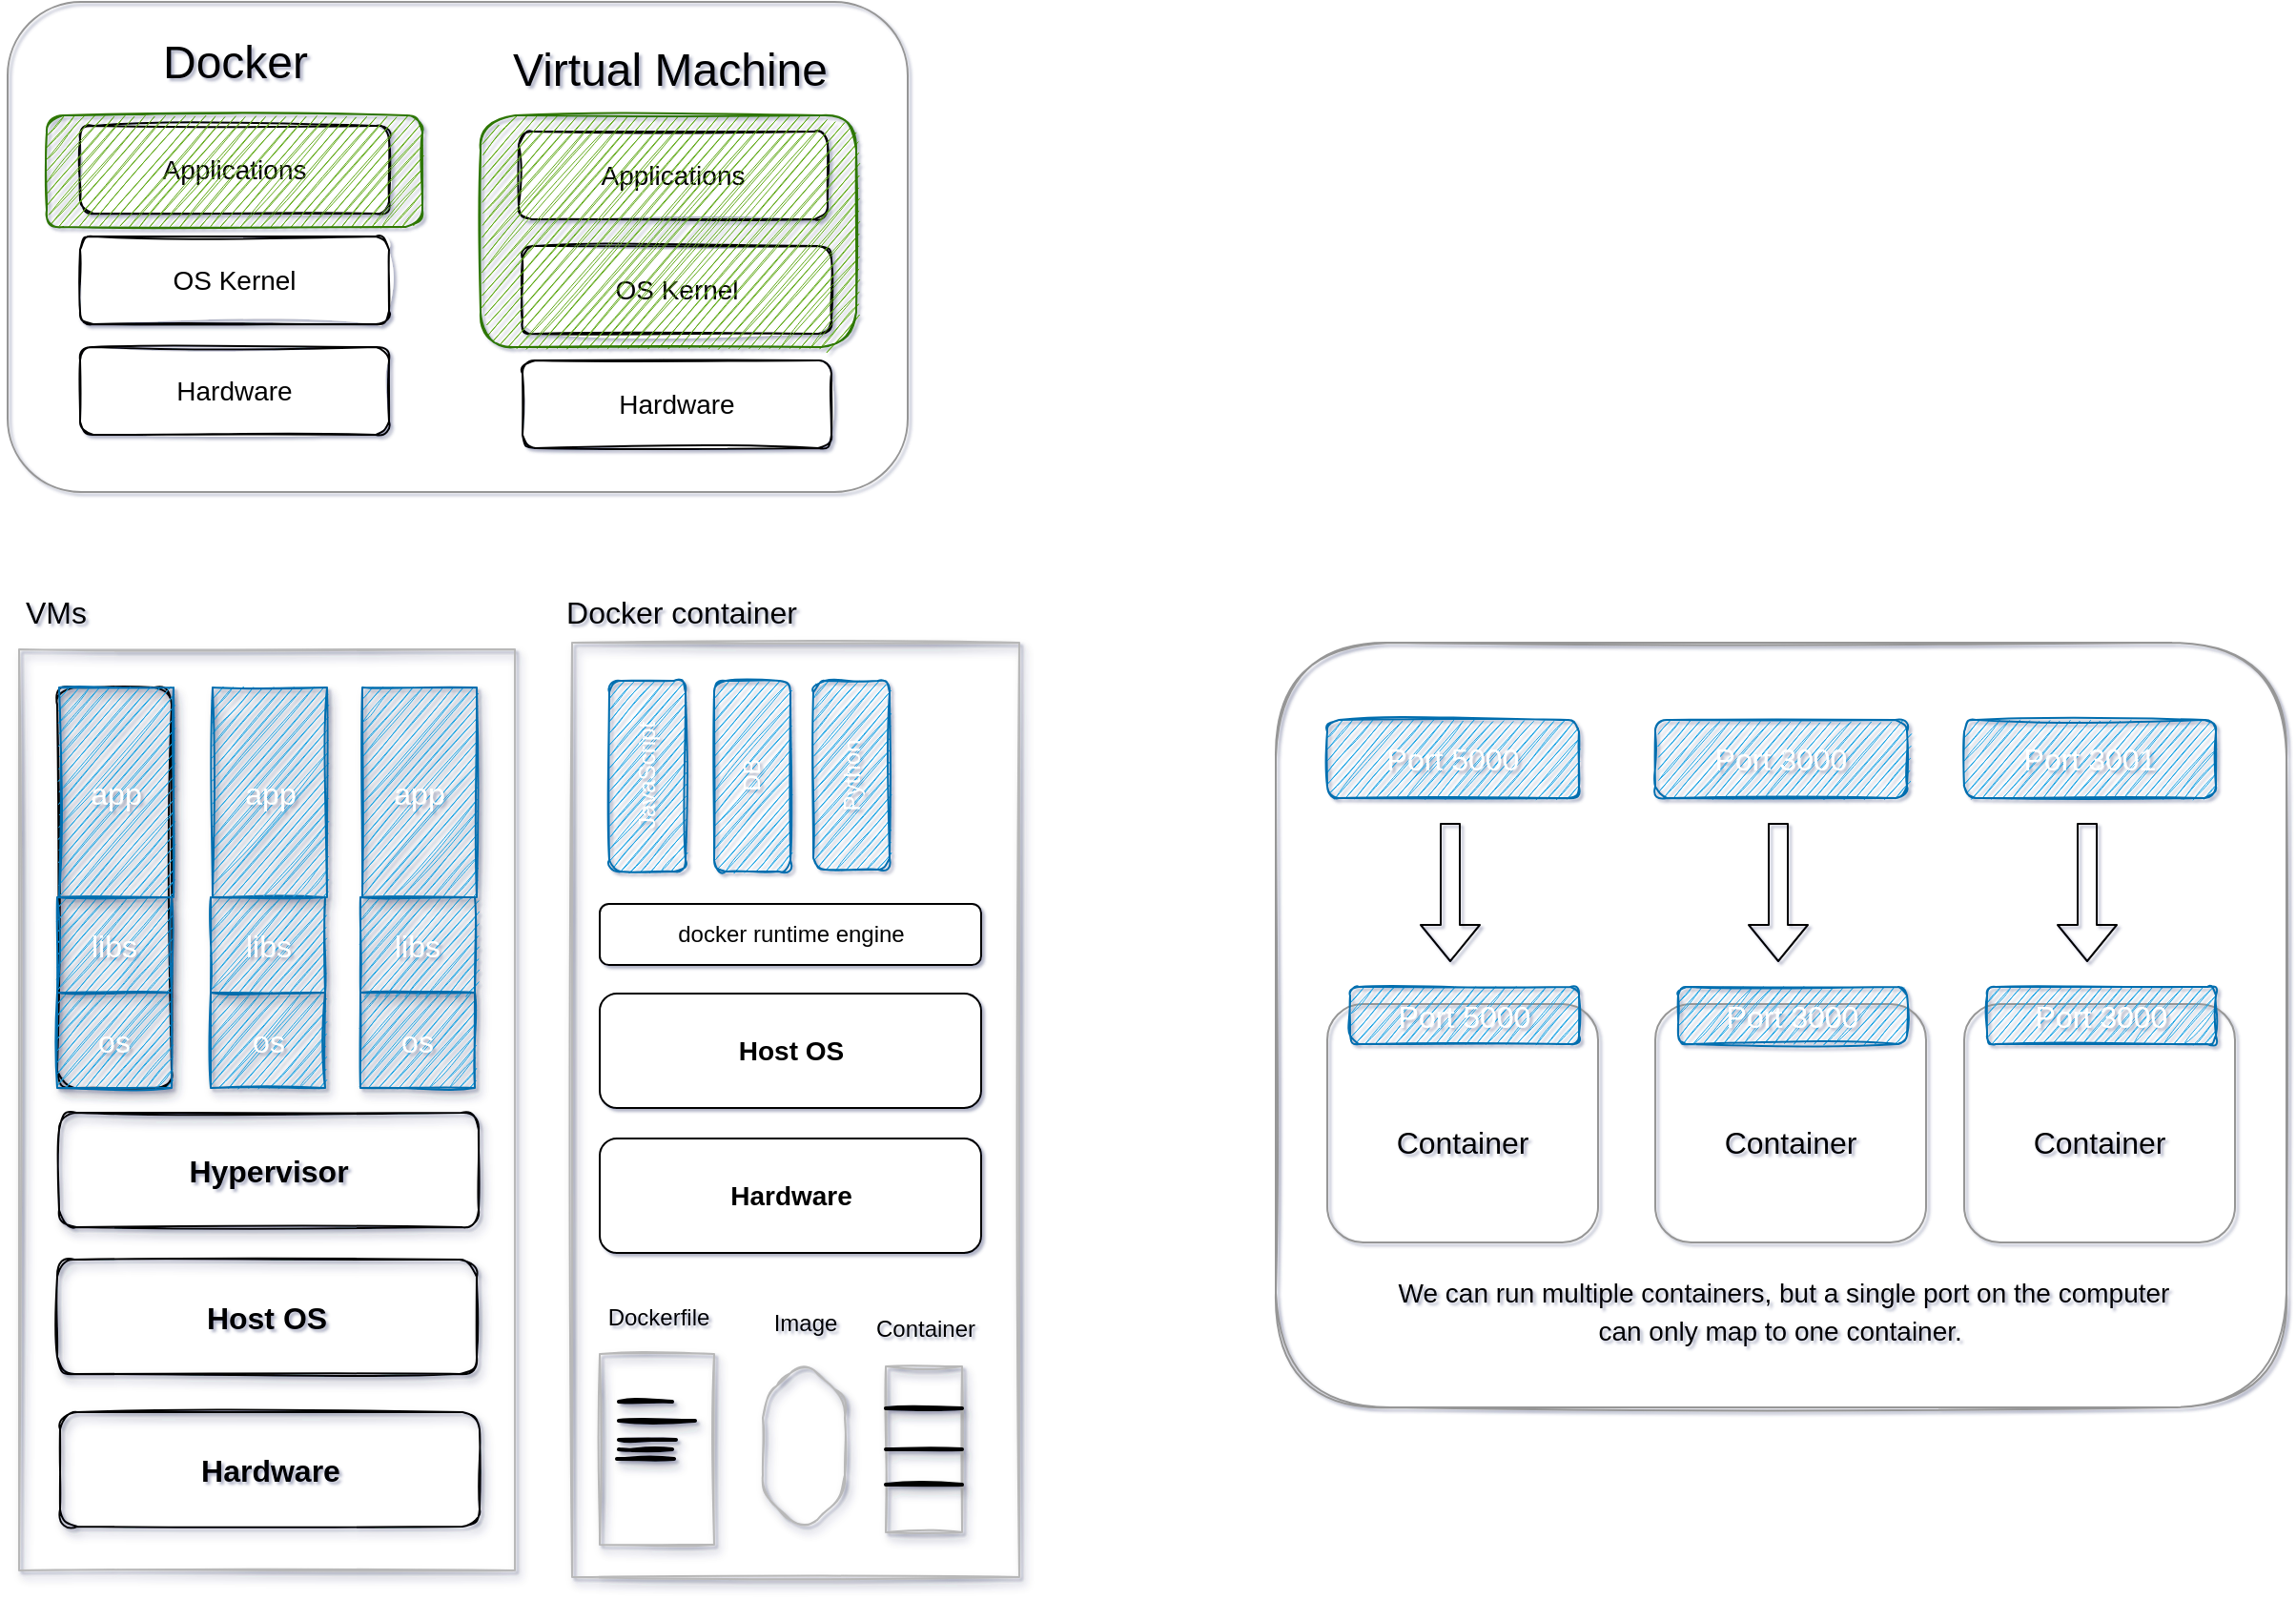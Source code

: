 <mxfile>
    <diagram id="AqjsPrtMuM5N9qTIHyTN" name="Page-1">
        <mxGraphModel dx="1290" dy="1149" grid="0" gridSize="10" guides="1" tooltips="1" connect="1" arrows="1" fold="1" page="0" pageScale="1" pageWidth="1169" pageHeight="827" math="0" shadow="1">
            <root>
                <mxCell id="0"/>
                <mxCell id="1" parent="0"/>
                <mxCell id="2" value="&lt;font style=&quot;font-size: 14px&quot;&gt;Applications&lt;/font&gt;" style="rounded=1;whiteSpace=wrap;html=1;sketch=1;" parent="1" vertex="1">
                    <mxGeometry x="50" y="85" width="162" height="46" as="geometry"/>
                </mxCell>
                <mxCell id="3" value="&lt;font style=&quot;font-size: 14px&quot;&gt;OS Kernel&lt;/font&gt;" style="rounded=1;whiteSpace=wrap;html=1;sketch=1;" parent="1" vertex="1">
                    <mxGeometry x="50" y="143" width="162" height="46" as="geometry"/>
                </mxCell>
                <mxCell id="4" value="&lt;font style=&quot;font-size: 14px&quot;&gt;Hardware&lt;/font&gt;" style="rounded=1;whiteSpace=wrap;html=1;sketch=1;" parent="1" vertex="1">
                    <mxGeometry x="50" y="201" width="162" height="46" as="geometry"/>
                </mxCell>
                <mxCell id="5" value="&lt;font style=&quot;font-size: 24px&quot;&gt;Docker&lt;/font&gt;" style="text;html=1;align=center;verticalAlign=middle;resizable=0;points=[];autosize=1;strokeColor=none;fillColor=none;fontSize=14;rounded=1;sketch=1;" parent="1" vertex="1">
                    <mxGeometry x="88" y="39" width="86" height="25" as="geometry"/>
                </mxCell>
                <mxCell id="7" value="" style="rounded=1;whiteSpace=wrap;html=1;fontSize=24;fillColor=#60a917;fontColor=#ffffff;strokeColor=#2D7600;gradientColor=none;glass=0;shadow=0;sketch=1;absoluteArcSize=0;" parent="1" vertex="1">
                    <mxGeometry x="32.5" y="79.5" width="197" height="58.5" as="geometry"/>
                </mxCell>
                <mxCell id="8" value="&lt;font style=&quot;font-size: 14px&quot;&gt;Applications&lt;/font&gt;" style="rounded=1;whiteSpace=wrap;html=1;sketch=1;" parent="1" vertex="1">
                    <mxGeometry x="280" y="88" width="162" height="46" as="geometry"/>
                </mxCell>
                <mxCell id="9" value="&lt;font style=&quot;font-size: 14px&quot;&gt;OS Kernel&lt;/font&gt;" style="rounded=1;whiteSpace=wrap;html=1;sketch=1;" parent="1" vertex="1">
                    <mxGeometry x="282" y="148" width="162" height="46" as="geometry"/>
                </mxCell>
                <mxCell id="10" value="&lt;font style=&quot;font-size: 14px&quot;&gt;Hardware&lt;/font&gt;" style="rounded=1;whiteSpace=wrap;html=1;sketch=1;" parent="1" vertex="1">
                    <mxGeometry x="282" y="208" width="162" height="46" as="geometry"/>
                </mxCell>
                <mxCell id="11" value="&lt;font style=&quot;font-size: 24px&quot;&gt;Virtual Machine&lt;/font&gt;" style="text;html=1;align=center;verticalAlign=middle;resizable=0;points=[];autosize=1;strokeColor=none;fillColor=none;fontSize=14;rounded=1;sketch=1;" parent="1" vertex="1">
                    <mxGeometry x="271.5" y="43" width="175" height="25" as="geometry"/>
                </mxCell>
                <mxCell id="13" value="" style="rounded=1;whiteSpace=wrap;html=1;fontSize=24;fillColor=#60a917;fontColor=#ffffff;strokeColor=#2D7600;gradientColor=none;glass=0;shadow=0;sketch=1;absoluteArcSize=0;" parent="1" vertex="1">
                    <mxGeometry x="260" y="79.5" width="197" height="121.5" as="geometry"/>
                </mxCell>
                <mxCell id="14" value="" style="rounded=1;whiteSpace=wrap;html=1;fillColor=none;strokeColor=#969696;" parent="1" vertex="1">
                    <mxGeometry x="12" y="20" width="472" height="257" as="geometry"/>
                </mxCell>
                <mxCell id="15" value="&lt;font style=&quot;font-size: 16px&quot;&gt;&lt;br&gt;&lt;font&gt;Container&lt;/font&gt;&lt;/font&gt;" style="rounded=1;whiteSpace=wrap;html=1;strokeColor=#969696;fillColor=none;" parent="1" vertex="1">
                    <mxGeometry x="704" y="545.5" width="142" height="125" as="geometry"/>
                </mxCell>
                <mxCell id="17" value="" style="shape=flexArrow;endArrow=classic;html=1;" parent="1" edge="1">
                    <mxGeometry width="50" height="50" relative="1" as="geometry">
                        <mxPoint x="768.5" y="450.5" as="sourcePoint"/>
                        <mxPoint x="768.5" y="523.5" as="targetPoint"/>
                    </mxGeometry>
                </mxCell>
                <mxCell id="18" value="&lt;font style=&quot;font-size: 16px&quot;&gt;Port 5000&lt;/font&gt;" style="rounded=1;whiteSpace=wrap;html=1;strokeColor=#006EAF;fillColor=#1ba1e2;sketch=1;fontColor=#ffffff;" parent="1" vertex="1">
                    <mxGeometry x="704" y="396.5" width="132" height="41" as="geometry"/>
                </mxCell>
                <mxCell id="28" value="Port 5000" style="rounded=1;whiteSpace=wrap;html=1;fontSize=16;strokeColor=#006EAF;fillColor=#1ba1e2;fontColor=#ffffff;sketch=1;shadow=0;glass=0;" parent="1" vertex="1">
                    <mxGeometry x="716" y="536.5" width="120" height="30" as="geometry"/>
                </mxCell>
                <mxCell id="30" value="&lt;font style=&quot;font-size: 16px&quot;&gt;&lt;br&gt;&lt;font&gt;Container&lt;/font&gt;&lt;/font&gt;" style="rounded=1;whiteSpace=wrap;html=1;strokeColor=#969696;fillColor=none;" parent="1" vertex="1">
                    <mxGeometry x="876" y="545.5" width="142" height="125" as="geometry"/>
                </mxCell>
                <mxCell id="31" value="" style="shape=flexArrow;endArrow=classic;html=1;" parent="1" edge="1">
                    <mxGeometry width="50" height="50" relative="1" as="geometry">
                        <mxPoint x="940.5" y="450.5" as="sourcePoint"/>
                        <mxPoint x="940.5" y="523.5" as="targetPoint"/>
                    </mxGeometry>
                </mxCell>
                <mxCell id="32" value="&lt;font style=&quot;font-size: 16px&quot;&gt;Port 3000&lt;/font&gt;" style="rounded=1;whiteSpace=wrap;html=1;strokeColor=#006EAF;fillColor=#1ba1e2;fontColor=#ffffff;sketch=1;" parent="1" vertex="1">
                    <mxGeometry x="876" y="396.5" width="132" height="41" as="geometry"/>
                </mxCell>
                <mxCell id="33" value="Port 3000" style="rounded=1;whiteSpace=wrap;html=1;fontSize=16;strokeColor=#006EAF;fillColor=#1ba1e2;fontColor=#ffffff;sketch=1;" parent="1" vertex="1">
                    <mxGeometry x="888" y="536.5" width="120" height="30" as="geometry"/>
                </mxCell>
                <mxCell id="34" value="&lt;font style=&quot;font-size: 16px&quot;&gt;&lt;br&gt;&lt;font&gt;Container&lt;/font&gt;&lt;/font&gt;" style="rounded=1;whiteSpace=wrap;html=1;strokeColor=#969696;fillColor=none;" parent="1" vertex="1">
                    <mxGeometry x="1038" y="545.5" width="142" height="125" as="geometry"/>
                </mxCell>
                <mxCell id="35" value="" style="shape=flexArrow;endArrow=classic;html=1;" parent="1" edge="1">
                    <mxGeometry width="50" height="50" relative="1" as="geometry">
                        <mxPoint x="1102.5" y="450.5" as="sourcePoint"/>
                        <mxPoint x="1102.5" y="523.5" as="targetPoint"/>
                    </mxGeometry>
                </mxCell>
                <mxCell id="36" value="&lt;font style=&quot;font-size: 16px&quot;&gt;Port 3001&lt;/font&gt;" style="rounded=1;whiteSpace=wrap;html=1;strokeColor=#006EAF;fillColor=#1ba1e2;sketch=1;fontColor=#ffffff;" parent="1" vertex="1">
                    <mxGeometry x="1038" y="396.5" width="132" height="41" as="geometry"/>
                </mxCell>
                <mxCell id="37" value="Port 3000" style="rounded=1;whiteSpace=wrap;html=1;fontSize=16;strokeColor=#006EAF;fillColor=#1ba1e2;fontColor=#ffffff;sketch=1;" parent="1" vertex="1">
                    <mxGeometry x="1050" y="536.5" width="120" height="30" as="geometry"/>
                </mxCell>
                <mxCell id="41" value="&lt;font style=&quot;font-size: 14px&quot;&gt;We can run multiple containers, but a single port on the computer&lt;br&gt;can only map to one container.&amp;nbsp;&lt;/font&gt;" style="text;html=1;resizable=0;autosize=1;align=center;verticalAlign=middle;points=[];fillColor=none;strokeColor=none;rounded=0;shadow=0;glass=0;sketch=1;fontSize=16;" parent="1" vertex="1">
                    <mxGeometry x="736" y="683.5" width="414" height="44" as="geometry"/>
                </mxCell>
                <mxCell id="42" value="" style="rounded=1;whiteSpace=wrap;html=1;shadow=0;glass=0;sketch=1;fontSize=14;strokeColor=#969696;fillColor=none;" parent="1" vertex="1">
                    <mxGeometry x="677" y="356" width="530" height="401" as="geometry"/>
                </mxCell>
                <mxCell id="43" value="&lt;b&gt;&lt;font style=&quot;font-size: 14px&quot;&gt;Hardware&lt;/font&gt;&lt;/b&gt;" style="rounded=1;whiteSpace=wrap;html=1;" vertex="1" parent="1">
                    <mxGeometry x="322.5" y="616" width="200" height="60" as="geometry"/>
                </mxCell>
                <mxCell id="44" value="&lt;b&gt;&lt;font style=&quot;font-size: 14px&quot;&gt;Host OS&lt;/font&gt;&lt;/b&gt;" style="rounded=1;whiteSpace=wrap;html=1;" vertex="1" parent="1">
                    <mxGeometry x="322.5" y="540" width="200" height="60" as="geometry"/>
                </mxCell>
                <mxCell id="45" value="docker runtime engine" style="rounded=1;whiteSpace=wrap;html=1;" vertex="1" parent="1">
                    <mxGeometry x="322.5" y="493" width="200" height="32" as="geometry"/>
                </mxCell>
                <mxCell id="46" value="JavaScript" style="rounded=1;whiteSpace=wrap;html=1;horizontal=0;fillColor=#1ba1e2;fontColor=#ffffff;strokeColor=#006EAF;sketch=1;" vertex="1" parent="1">
                    <mxGeometry x="327.5" y="376" width="40" height="100" as="geometry"/>
                </mxCell>
                <mxCell id="47" value="DB" style="rounded=1;whiteSpace=wrap;html=1;horizontal=0;fillColor=#1ba1e2;fontColor=#ffffff;strokeColor=#006EAF;sketch=1;" vertex="1" parent="1">
                    <mxGeometry x="382.5" y="376" width="40" height="100" as="geometry"/>
                </mxCell>
                <mxCell id="48" value="Python" style="rounded=1;whiteSpace=wrap;html=1;horizontal=0;sketch=1;fillColor=#1ba1e2;fontColor=#ffffff;strokeColor=#006EAF;" vertex="1" parent="1">
                    <mxGeometry x="434.5" y="376" width="40" height="99" as="geometry"/>
                </mxCell>
                <mxCell id="53" value="&lt;font size=&quot;3&quot;&gt;&lt;b&gt;Host OS&lt;/b&gt;&lt;/font&gt;" style="rounded=1;whiteSpace=wrap;html=1;shadow=1;sketch=1;fillColor=none;" vertex="1" parent="1">
                    <mxGeometry x="38" y="679.5" width="220" height="60" as="geometry"/>
                </mxCell>
                <mxCell id="54" value="&lt;font style=&quot;font-size: 16px&quot;&gt;&lt;b&gt;Hypervisor&lt;/b&gt;&lt;/font&gt;" style="rounded=1;whiteSpace=wrap;html=1;shadow=1;sketch=1;fillColor=none;" vertex="1" parent="1">
                    <mxGeometry x="39" y="602.5" width="220" height="60" as="geometry"/>
                </mxCell>
                <mxCell id="55" value="" style="rounded=1;whiteSpace=wrap;html=1;shadow=1;sketch=1;fillColor=none;" vertex="1" parent="1">
                    <mxGeometry x="38" y="379.5" width="60" height="210" as="geometry"/>
                </mxCell>
                <mxCell id="58" value="os" style="rounded=0;whiteSpace=wrap;html=1;shadow=1;sketch=1;fontSize=16;fillColor=#1ba1e2;fontColor=#ffffff;strokeColor=#006EAF;" vertex="1" parent="1">
                    <mxGeometry x="38" y="539.5" width="60" height="50" as="geometry"/>
                </mxCell>
                <mxCell id="59" value="libs" style="rounded=0;whiteSpace=wrap;html=1;shadow=1;sketch=1;fontSize=16;fillColor=#1ba1e2;fontColor=#ffffff;strokeColor=#006EAF;" vertex="1" parent="1">
                    <mxGeometry x="38" y="489.5" width="60" height="50" as="geometry"/>
                </mxCell>
                <mxCell id="60" value="app" style="rounded=0;whiteSpace=wrap;html=1;shadow=1;sketch=1;fontSize=16;fillColor=#1ba1e2;fontColor=#ffffff;strokeColor=#006EAF;" vertex="1" parent="1">
                    <mxGeometry x="39" y="379.5" width="60" height="110" as="geometry"/>
                </mxCell>
                <mxCell id="70" value="os" style="rounded=0;whiteSpace=wrap;html=1;shadow=1;sketch=1;fontSize=16;fillColor=#1ba1e2;fontColor=#ffffff;strokeColor=#006EAF;" vertex="1" parent="1">
                    <mxGeometry x="118.5" y="539.5" width="60" height="50" as="geometry"/>
                </mxCell>
                <mxCell id="71" value="libs" style="rounded=0;whiteSpace=wrap;html=1;shadow=1;sketch=1;fontSize=16;fillColor=#1ba1e2;fontColor=#ffffff;strokeColor=#006EAF;" vertex="1" parent="1">
                    <mxGeometry x="118.5" y="489.5" width="60" height="50" as="geometry"/>
                </mxCell>
                <mxCell id="72" value="app" style="rounded=0;whiteSpace=wrap;html=1;shadow=1;sketch=1;fontSize=16;fillColor=#1ba1e2;fontColor=#ffffff;strokeColor=#006EAF;" vertex="1" parent="1">
                    <mxGeometry x="119.5" y="379.5" width="60" height="110" as="geometry"/>
                </mxCell>
                <mxCell id="73" value="os" style="rounded=0;whiteSpace=wrap;html=1;shadow=1;sketch=1;fontSize=16;fillColor=#1ba1e2;fontColor=#ffffff;strokeColor=#006EAF;" vertex="1" parent="1">
                    <mxGeometry x="197" y="539.5" width="60" height="50" as="geometry"/>
                </mxCell>
                <mxCell id="74" value="libs" style="rounded=0;whiteSpace=wrap;html=1;shadow=1;sketch=1;fontSize=16;fillColor=#1ba1e2;fontColor=#ffffff;strokeColor=#006EAF;" vertex="1" parent="1">
                    <mxGeometry x="197" y="489.5" width="60" height="50" as="geometry"/>
                </mxCell>
                <mxCell id="75" value="app" style="rounded=0;whiteSpace=wrap;html=1;shadow=1;sketch=1;fontSize=16;fillColor=#1ba1e2;fontColor=#ffffff;strokeColor=#006EAF;" vertex="1" parent="1">
                    <mxGeometry x="198" y="379.5" width="60" height="110" as="geometry"/>
                </mxCell>
                <mxCell id="79" value="" style="rounded=0;whiteSpace=wrap;html=1;shadow=1;sketch=1;fontSize=16;strokeColor=#B8B8B8;fillColor=none;" vertex="1" parent="1">
                    <mxGeometry x="18" y="359.5" width="260" height="483" as="geometry"/>
                </mxCell>
                <mxCell id="80" value="VMs" style="text;html=1;resizable=0;autosize=1;align=center;verticalAlign=middle;points=[];fillColor=none;strokeColor=none;rounded=0;shadow=1;sketch=1;fontSize=16;" vertex="1" parent="1">
                    <mxGeometry x="12" y="330" width="50" height="20" as="geometry"/>
                </mxCell>
                <mxCell id="82" value="&lt;font size=&quot;3&quot;&gt;&lt;b&gt;Hardware&lt;/b&gt;&lt;/font&gt;" style="rounded=1;whiteSpace=wrap;html=1;shadow=1;sketch=1;fillColor=none;" vertex="1" parent="1">
                    <mxGeometry x="39.5" y="759.5" width="220" height="60" as="geometry"/>
                </mxCell>
                <mxCell id="83" value="" style="rounded=0;whiteSpace=wrap;html=1;shadow=1;sketch=1;fontSize=16;strokeColor=#B8B8B8;fillColor=none;" vertex="1" parent="1">
                    <mxGeometry x="322.5" y="729" width="60" height="100" as="geometry"/>
                </mxCell>
                <mxCell id="87" value="" style="line;strokeWidth=2;html=1;rounded=1;shadow=1;sketch=1;fontSize=16;fillColor=none;" vertex="1" parent="1">
                    <mxGeometry x="332.5" y="749" width="28" height="10" as="geometry"/>
                </mxCell>
                <mxCell id="88" value="" style="line;strokeWidth=2;html=1;rounded=1;shadow=1;sketch=1;fontSize=16;fillColor=none;" vertex="1" parent="1">
                    <mxGeometry x="332.5" y="759" width="28" height="40" as="geometry"/>
                </mxCell>
                <mxCell id="89" value="" style="line;strokeWidth=2;html=1;rounded=1;shadow=1;sketch=1;fontSize=16;fillColor=none;" vertex="1" parent="1">
                    <mxGeometry x="332.5" y="759" width="40" height="10" as="geometry"/>
                </mxCell>
                <mxCell id="90" value="" style="line;strokeWidth=2;html=1;rounded=1;shadow=1;sketch=1;fontSize=16;fillColor=none;" vertex="1" parent="1">
                    <mxGeometry x="332.5" y="769" width="30" height="10" as="geometry"/>
                </mxCell>
                <mxCell id="91" value="" style="line;strokeWidth=2;html=1;rounded=1;shadow=1;sketch=1;fontSize=16;fillColor=none;" vertex="1" parent="1">
                    <mxGeometry x="331.5" y="779" width="30" height="10" as="geometry"/>
                </mxCell>
                <mxCell id="92" value="" style="rounded=0;whiteSpace=wrap;html=1;shadow=1;sketch=1;fontSize=16;strokeColor=#B8B8B8;fillColor=none;" vertex="1" parent="1">
                    <mxGeometry x="308" y="356" width="234.5" height="490" as="geometry"/>
                </mxCell>
                <mxCell id="94" value="&lt;font style=&quot;font-size: 12px&quot;&gt;Dockerfile&lt;/font&gt;" style="text;html=1;resizable=0;autosize=1;align=center;verticalAlign=middle;points=[];fillColor=none;strokeColor=none;rounded=0;shadow=1;sketch=1;fontSize=16;" vertex="1" parent="1">
                    <mxGeometry x="317.5" y="692.5" width="70" height="30" as="geometry"/>
                </mxCell>
                <mxCell id="96" value="&lt;font style=&quot;font-size: 12px&quot;&gt;Image&lt;/font&gt;" style="text;html=1;resizable=0;autosize=1;align=center;verticalAlign=middle;points=[];fillColor=none;strokeColor=none;rounded=0;shadow=1;sketch=1;fontSize=16;" vertex="1" parent="1">
                    <mxGeometry x="404.5" y="696" width="50" height="30" as="geometry"/>
                </mxCell>
                <mxCell id="102" value="" style="shape=hexagon;perimeter=hexagonPerimeter2;whiteSpace=wrap;html=1;fixedSize=1;rounded=1;shadow=1;sketch=1;fontSize=12;strokeColor=#B8B8B8;fillColor=none;rotation=90;" vertex="1" parent="1">
                    <mxGeometry x="384.5" y="756" width="90" height="43" as="geometry"/>
                </mxCell>
                <mxCell id="104" value="" style="rounded=0;whiteSpace=wrap;html=1;shadow=1;sketch=1;fontSize=12;strokeColor=#B8B8B8;fillColor=none;" vertex="1" parent="1">
                    <mxGeometry x="472.5" y="735.5" width="40" height="87" as="geometry"/>
                </mxCell>
                <mxCell id="105" value="" style="line;strokeWidth=2;html=1;rounded=1;shadow=1;sketch=1;fontSize=12;fillColor=none;" vertex="1" parent="1">
                    <mxGeometry x="472.5" y="752.5" width="40" height="10" as="geometry"/>
                </mxCell>
                <mxCell id="106" value="" style="line;strokeWidth=2;html=1;rounded=1;shadow=1;sketch=1;fontSize=12;fillColor=none;" vertex="1" parent="1">
                    <mxGeometry x="472.5" y="774" width="40" height="10" as="geometry"/>
                </mxCell>
                <mxCell id="107" value="" style="line;strokeWidth=2;html=1;rounded=1;shadow=1;sketch=1;fontSize=12;fillColor=none;" vertex="1" parent="1">
                    <mxGeometry x="472.5" y="792.5" width="40" height="10" as="geometry"/>
                </mxCell>
                <mxCell id="108" value="&lt;font style=&quot;font-size: 12px&quot;&gt;Container&lt;/font&gt;" style="text;html=1;resizable=0;autosize=1;align=center;verticalAlign=middle;points=[];fillColor=none;strokeColor=none;rounded=0;shadow=1;sketch=1;fontSize=16;" vertex="1" parent="1">
                    <mxGeometry x="457.5" y="699" width="70" height="30" as="geometry"/>
                </mxCell>
                <mxCell id="110" value="Docker container" style="text;html=1;resizable=0;autosize=1;align=center;verticalAlign=middle;points=[];fillColor=none;strokeColor=none;rounded=0;shadow=1;sketch=1;fontSize=16;" vertex="1" parent="1">
                    <mxGeometry x="294.5" y="330" width="140" height="20" as="geometry"/>
                </mxCell>
            </root>
        </mxGraphModel>
    </diagram>
</mxfile>